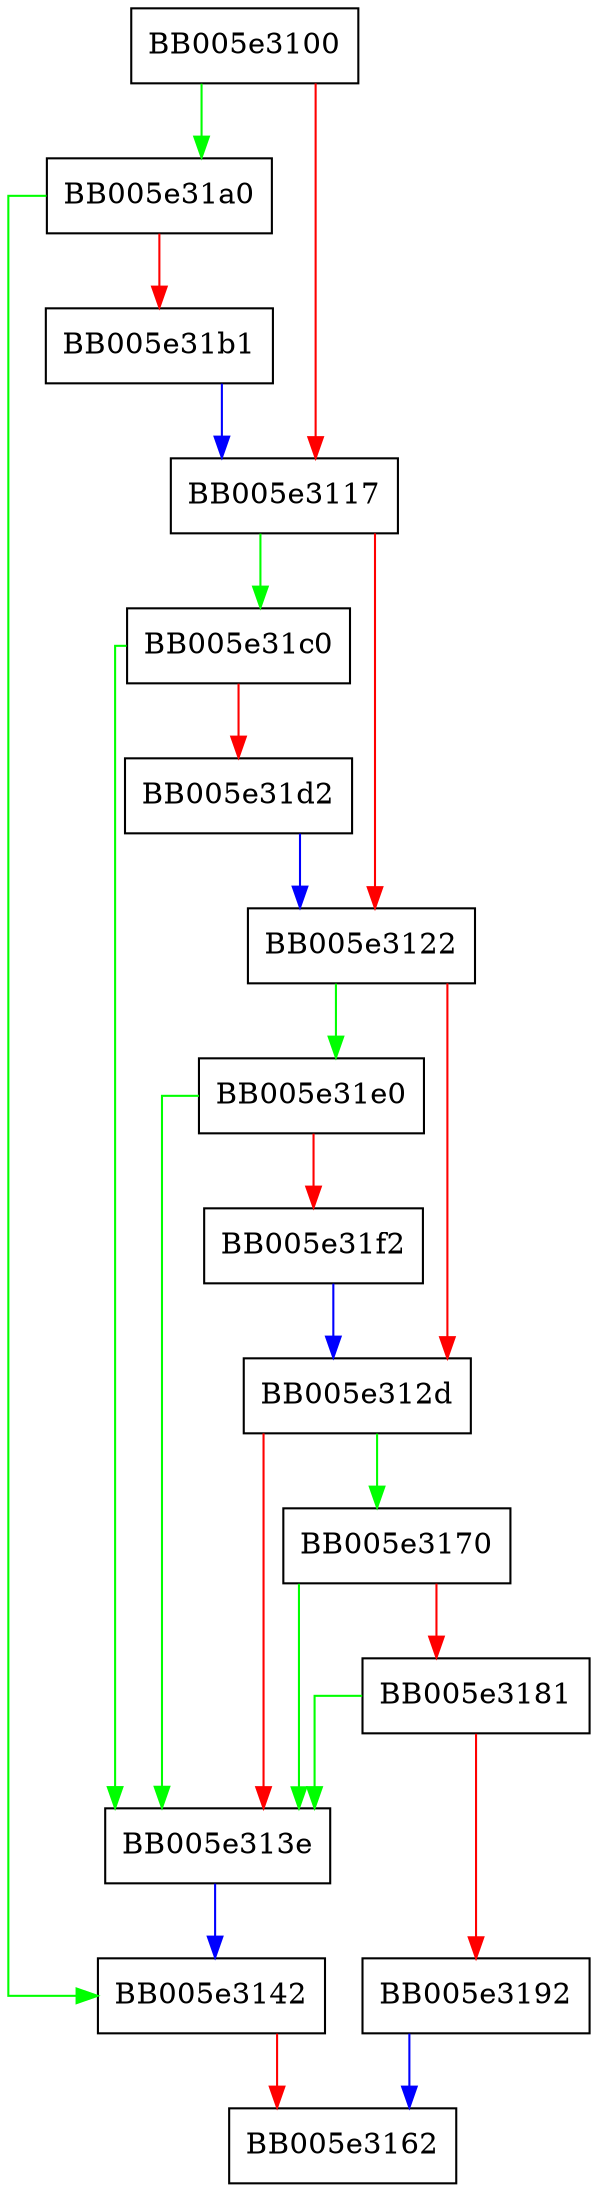 digraph HMAC_CTX_copy {
  node [shape="box"];
  graph [splines=ortho];
  BB005e3100 -> BB005e31a0 [color="green"];
  BB005e3100 -> BB005e3117 [color="red"];
  BB005e3117 -> BB005e31c0 [color="green"];
  BB005e3117 -> BB005e3122 [color="red"];
  BB005e3122 -> BB005e31e0 [color="green"];
  BB005e3122 -> BB005e312d [color="red"];
  BB005e312d -> BB005e3170 [color="green"];
  BB005e312d -> BB005e313e [color="red"];
  BB005e313e -> BB005e3142 [color="blue"];
  BB005e3142 -> BB005e3162 [color="red"];
  BB005e3170 -> BB005e313e [color="green"];
  BB005e3170 -> BB005e3181 [color="red"];
  BB005e3181 -> BB005e313e [color="green"];
  BB005e3181 -> BB005e3192 [color="red"];
  BB005e3192 -> BB005e3162 [color="blue"];
  BB005e31a0 -> BB005e3142 [color="green"];
  BB005e31a0 -> BB005e31b1 [color="red"];
  BB005e31b1 -> BB005e3117 [color="blue"];
  BB005e31c0 -> BB005e313e [color="green"];
  BB005e31c0 -> BB005e31d2 [color="red"];
  BB005e31d2 -> BB005e3122 [color="blue"];
  BB005e31e0 -> BB005e313e [color="green"];
  BB005e31e0 -> BB005e31f2 [color="red"];
  BB005e31f2 -> BB005e312d [color="blue"];
}